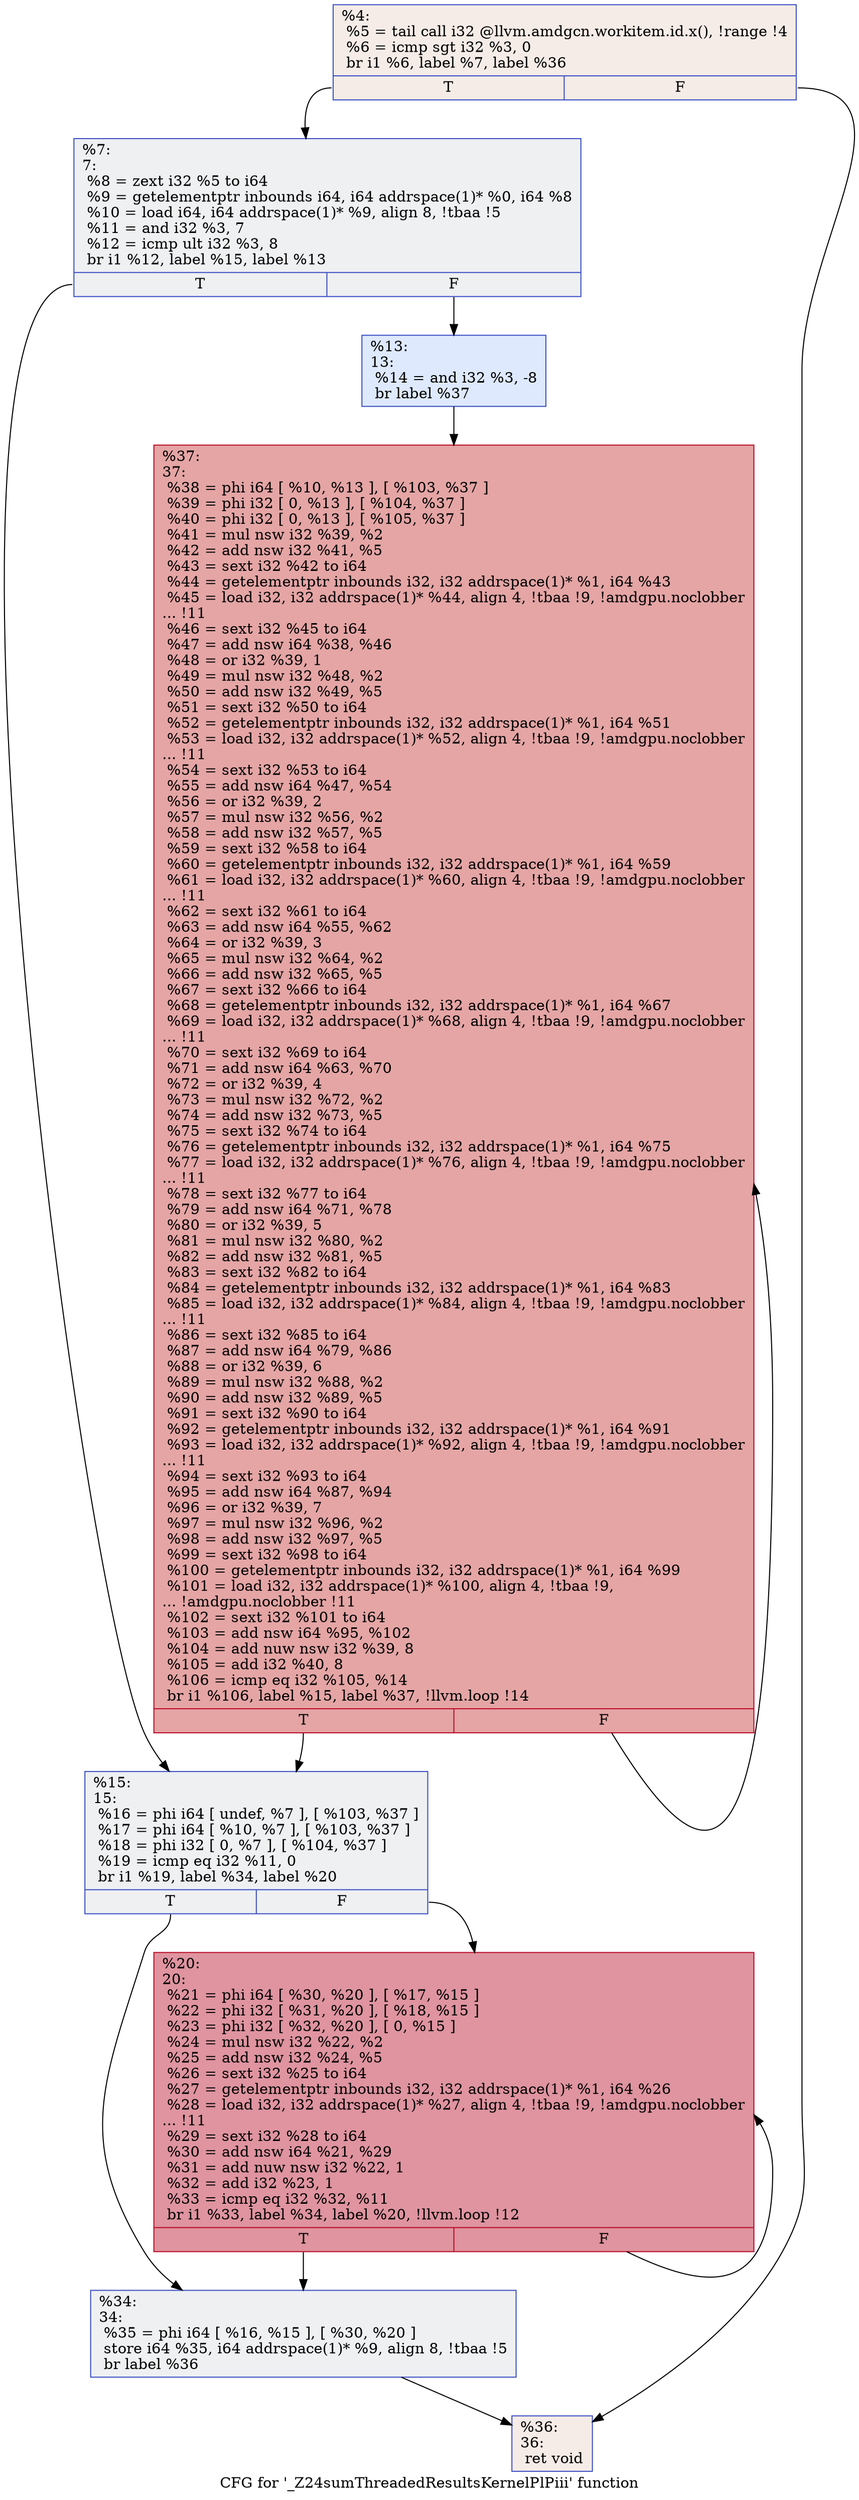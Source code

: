 digraph "CFG for '_Z24sumThreadedResultsKernelPlPiii' function" {
	label="CFG for '_Z24sumThreadedResultsKernelPlPiii' function";

	Node0x54c1cf0 [shape=record,color="#3d50c3ff", style=filled, fillcolor="#ead5c970",label="{%4:\l  %5 = tail call i32 @llvm.amdgcn.workitem.id.x(), !range !4\l  %6 = icmp sgt i32 %3, 0\l  br i1 %6, label %7, label %36\l|{<s0>T|<s1>F}}"];
	Node0x54c1cf0:s0 -> Node0x54c3180;
	Node0x54c1cf0:s1 -> Node0x54c3210;
	Node0x54c3180 [shape=record,color="#3d50c3ff", style=filled, fillcolor="#d9dce170",label="{%7:\l7:                                                \l  %8 = zext i32 %5 to i64\l  %9 = getelementptr inbounds i64, i64 addrspace(1)* %0, i64 %8\l  %10 = load i64, i64 addrspace(1)* %9, align 8, !tbaa !5\l  %11 = and i32 %3, 7\l  %12 = icmp ult i32 %3, 8\l  br i1 %12, label %15, label %13\l|{<s0>T|<s1>F}}"];
	Node0x54c3180:s0 -> Node0x54c1d80;
	Node0x54c3180:s1 -> Node0x54c3820;
	Node0x54c3820 [shape=record,color="#3d50c3ff", style=filled, fillcolor="#b5cdfa70",label="{%13:\l13:                                               \l  %14 = and i32 %3, -8\l  br label %37\l}"];
	Node0x54c3820 -> Node0x54c3a20;
	Node0x54c1d80 [shape=record,color="#3d50c3ff", style=filled, fillcolor="#d9dce170",label="{%15:\l15:                                               \l  %16 = phi i64 [ undef, %7 ], [ %103, %37 ]\l  %17 = phi i64 [ %10, %7 ], [ %103, %37 ]\l  %18 = phi i32 [ 0, %7 ], [ %104, %37 ]\l  %19 = icmp eq i32 %11, 0\l  br i1 %19, label %34, label %20\l|{<s0>T|<s1>F}}"];
	Node0x54c1d80:s0 -> Node0x54c42d0;
	Node0x54c1d80:s1 -> Node0x54c4360;
	Node0x54c4360 [shape=record,color="#b70d28ff", style=filled, fillcolor="#b70d2870",label="{%20:\l20:                                               \l  %21 = phi i64 [ %30, %20 ], [ %17, %15 ]\l  %22 = phi i32 [ %31, %20 ], [ %18, %15 ]\l  %23 = phi i32 [ %32, %20 ], [ 0, %15 ]\l  %24 = mul nsw i32 %22, %2\l  %25 = add nsw i32 %24, %5\l  %26 = sext i32 %25 to i64\l  %27 = getelementptr inbounds i32, i32 addrspace(1)* %1, i64 %26\l  %28 = load i32, i32 addrspace(1)* %27, align 4, !tbaa !9, !amdgpu.noclobber\l... !11\l  %29 = sext i32 %28 to i64\l  %30 = add nsw i64 %21, %29\l  %31 = add nuw nsw i32 %22, 1\l  %32 = add i32 %23, 1\l  %33 = icmp eq i32 %32, %11\l  br i1 %33, label %34, label %20, !llvm.loop !12\l|{<s0>T|<s1>F}}"];
	Node0x54c4360:s0 -> Node0x54c42d0;
	Node0x54c4360:s1 -> Node0x54c4360;
	Node0x54c42d0 [shape=record,color="#3d50c3ff", style=filled, fillcolor="#d9dce170",label="{%34:\l34:                                               \l  %35 = phi i64 [ %16, %15 ], [ %30, %20 ]\l  store i64 %35, i64 addrspace(1)* %9, align 8, !tbaa !5\l  br label %36\l}"];
	Node0x54c42d0 -> Node0x54c3210;
	Node0x54c3210 [shape=record,color="#3d50c3ff", style=filled, fillcolor="#ead5c970",label="{%36:\l36:                                               \l  ret void\l}"];
	Node0x54c3a20 [shape=record,color="#b70d28ff", style=filled, fillcolor="#c5333470",label="{%37:\l37:                                               \l  %38 = phi i64 [ %10, %13 ], [ %103, %37 ]\l  %39 = phi i32 [ 0, %13 ], [ %104, %37 ]\l  %40 = phi i32 [ 0, %13 ], [ %105, %37 ]\l  %41 = mul nsw i32 %39, %2\l  %42 = add nsw i32 %41, %5\l  %43 = sext i32 %42 to i64\l  %44 = getelementptr inbounds i32, i32 addrspace(1)* %1, i64 %43\l  %45 = load i32, i32 addrspace(1)* %44, align 4, !tbaa !9, !amdgpu.noclobber\l... !11\l  %46 = sext i32 %45 to i64\l  %47 = add nsw i64 %38, %46\l  %48 = or i32 %39, 1\l  %49 = mul nsw i32 %48, %2\l  %50 = add nsw i32 %49, %5\l  %51 = sext i32 %50 to i64\l  %52 = getelementptr inbounds i32, i32 addrspace(1)* %1, i64 %51\l  %53 = load i32, i32 addrspace(1)* %52, align 4, !tbaa !9, !amdgpu.noclobber\l... !11\l  %54 = sext i32 %53 to i64\l  %55 = add nsw i64 %47, %54\l  %56 = or i32 %39, 2\l  %57 = mul nsw i32 %56, %2\l  %58 = add nsw i32 %57, %5\l  %59 = sext i32 %58 to i64\l  %60 = getelementptr inbounds i32, i32 addrspace(1)* %1, i64 %59\l  %61 = load i32, i32 addrspace(1)* %60, align 4, !tbaa !9, !amdgpu.noclobber\l... !11\l  %62 = sext i32 %61 to i64\l  %63 = add nsw i64 %55, %62\l  %64 = or i32 %39, 3\l  %65 = mul nsw i32 %64, %2\l  %66 = add nsw i32 %65, %5\l  %67 = sext i32 %66 to i64\l  %68 = getelementptr inbounds i32, i32 addrspace(1)* %1, i64 %67\l  %69 = load i32, i32 addrspace(1)* %68, align 4, !tbaa !9, !amdgpu.noclobber\l... !11\l  %70 = sext i32 %69 to i64\l  %71 = add nsw i64 %63, %70\l  %72 = or i32 %39, 4\l  %73 = mul nsw i32 %72, %2\l  %74 = add nsw i32 %73, %5\l  %75 = sext i32 %74 to i64\l  %76 = getelementptr inbounds i32, i32 addrspace(1)* %1, i64 %75\l  %77 = load i32, i32 addrspace(1)* %76, align 4, !tbaa !9, !amdgpu.noclobber\l... !11\l  %78 = sext i32 %77 to i64\l  %79 = add nsw i64 %71, %78\l  %80 = or i32 %39, 5\l  %81 = mul nsw i32 %80, %2\l  %82 = add nsw i32 %81, %5\l  %83 = sext i32 %82 to i64\l  %84 = getelementptr inbounds i32, i32 addrspace(1)* %1, i64 %83\l  %85 = load i32, i32 addrspace(1)* %84, align 4, !tbaa !9, !amdgpu.noclobber\l... !11\l  %86 = sext i32 %85 to i64\l  %87 = add nsw i64 %79, %86\l  %88 = or i32 %39, 6\l  %89 = mul nsw i32 %88, %2\l  %90 = add nsw i32 %89, %5\l  %91 = sext i32 %90 to i64\l  %92 = getelementptr inbounds i32, i32 addrspace(1)* %1, i64 %91\l  %93 = load i32, i32 addrspace(1)* %92, align 4, !tbaa !9, !amdgpu.noclobber\l... !11\l  %94 = sext i32 %93 to i64\l  %95 = add nsw i64 %87, %94\l  %96 = or i32 %39, 7\l  %97 = mul nsw i32 %96, %2\l  %98 = add nsw i32 %97, %5\l  %99 = sext i32 %98 to i64\l  %100 = getelementptr inbounds i32, i32 addrspace(1)* %1, i64 %99\l  %101 = load i32, i32 addrspace(1)* %100, align 4, !tbaa !9,\l... !amdgpu.noclobber !11\l  %102 = sext i32 %101 to i64\l  %103 = add nsw i64 %95, %102\l  %104 = add nuw nsw i32 %39, 8\l  %105 = add i32 %40, 8\l  %106 = icmp eq i32 %105, %14\l  br i1 %106, label %15, label %37, !llvm.loop !14\l|{<s0>T|<s1>F}}"];
	Node0x54c3a20:s0 -> Node0x54c1d80;
	Node0x54c3a20:s1 -> Node0x54c3a20;
}
